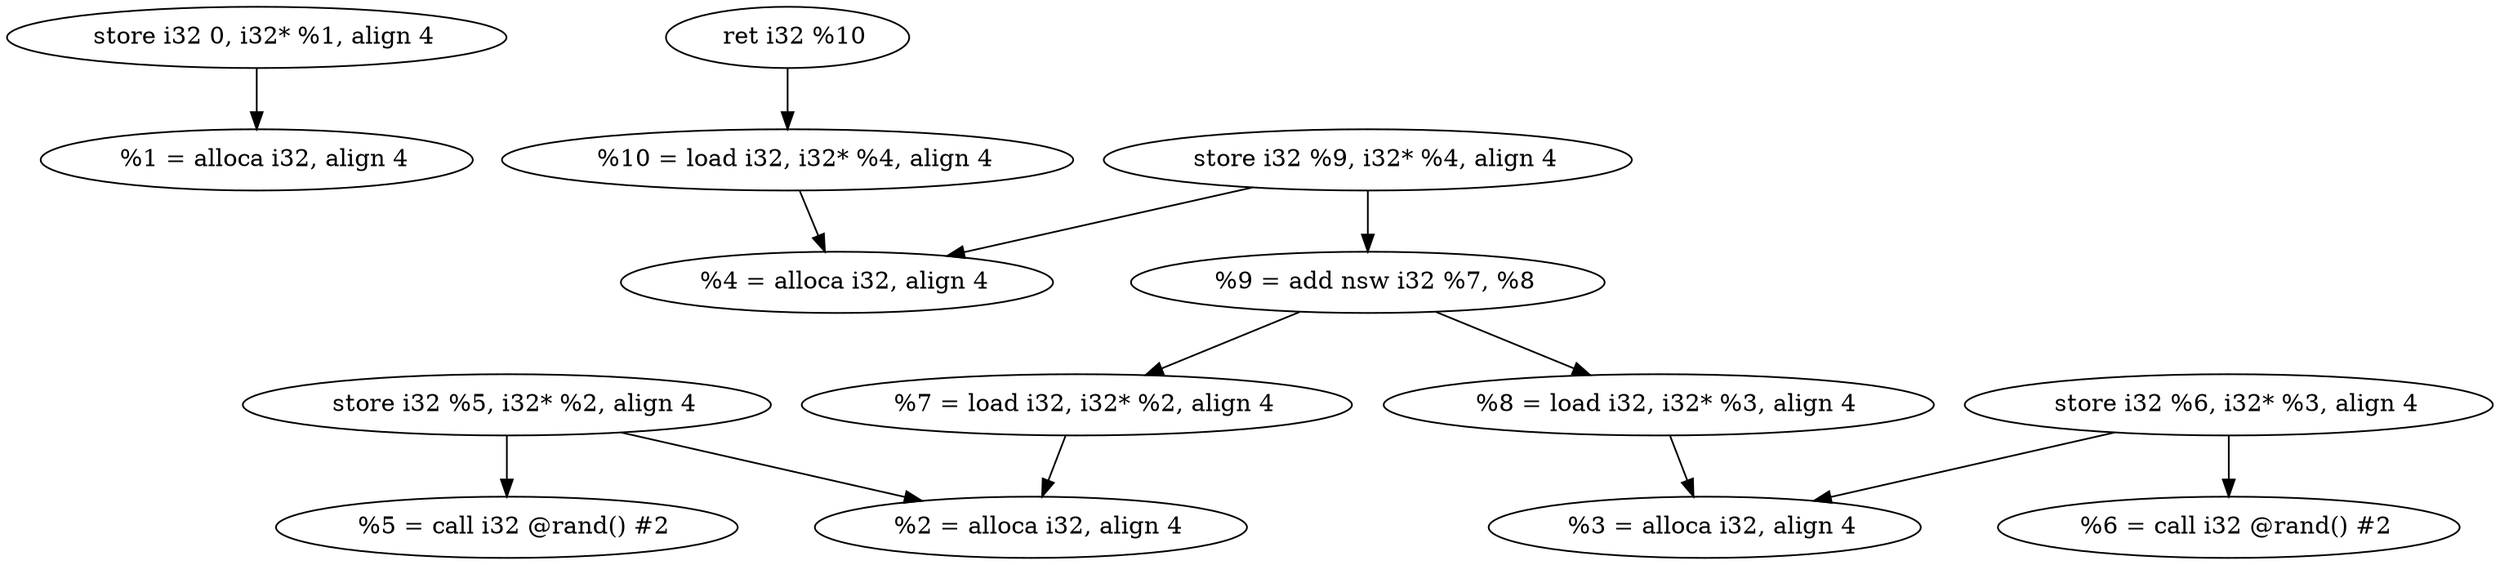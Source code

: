 digraph D {
"  store i32 0, i32* %1, align 4" -> "  %1 = alloca i32, align 4"
"  %7 = load i32, i32* %2, align 4" -> "  %2 = alloca i32, align 4"
"  store i32 %5, i32* %2, align 4" -> "  %2 = alloca i32, align 4"
"  %8 = load i32, i32* %3, align 4" -> "  %3 = alloca i32, align 4"
"  store i32 %6, i32* %3, align 4" -> "  %3 = alloca i32, align 4"
"  %10 = load i32, i32* %4, align 4" -> "  %4 = alloca i32, align 4"
"  store i32 %9, i32* %4, align 4" -> "  %4 = alloca i32, align 4"
"  store i32 %5, i32* %2, align 4" -> "  %5 = call i32 @rand() #2"
"  store i32 %6, i32* %3, align 4" -> "  %6 = call i32 @rand() #2"
"  %9 = add nsw i32 %7, %8" -> "  %7 = load i32, i32* %2, align 4"
"  %9 = add nsw i32 %7, %8" -> "  %8 = load i32, i32* %3, align 4"
"  store i32 %9, i32* %4, align 4" -> "  %9 = add nsw i32 %7, %8"
"  ret i32 %10" -> "  %10 = load i32, i32* %4, align 4"
}